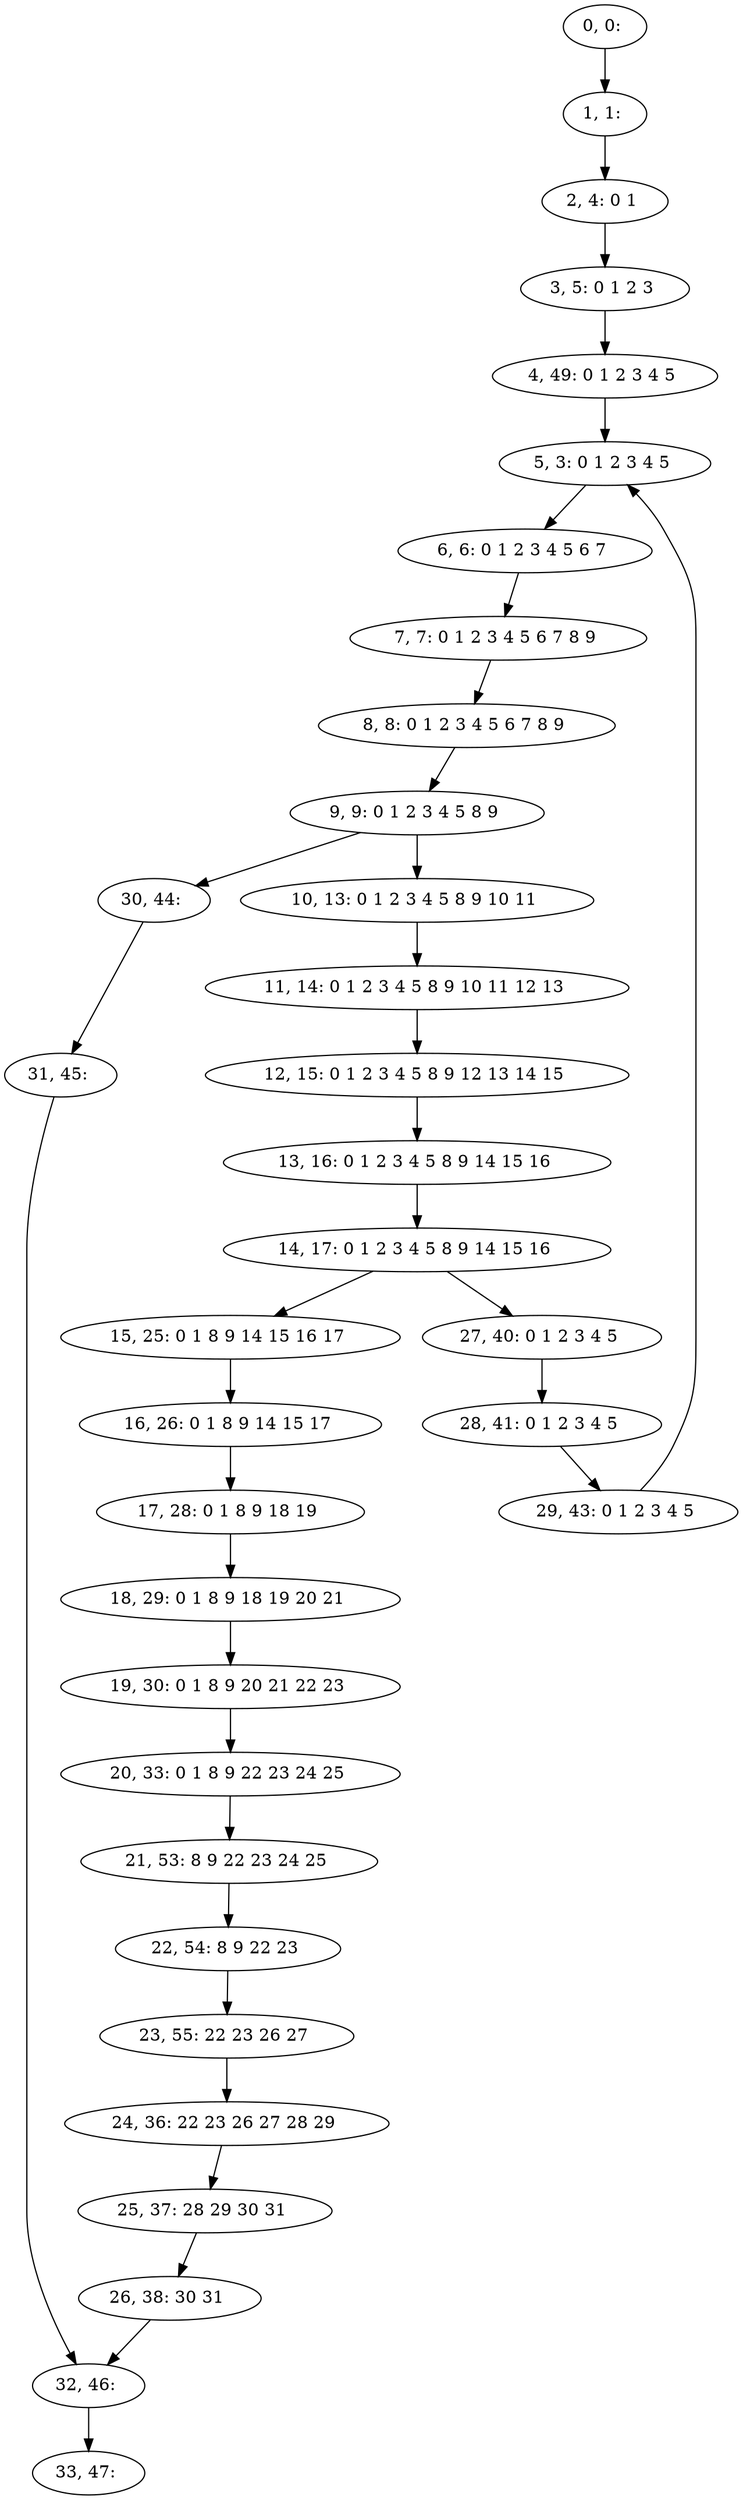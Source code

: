 digraph G {
0[label="0, 0: "];
1[label="1, 1: "];
2[label="2, 4: 0 1 "];
3[label="3, 5: 0 1 2 3 "];
4[label="4, 49: 0 1 2 3 4 5 "];
5[label="5, 3: 0 1 2 3 4 5 "];
6[label="6, 6: 0 1 2 3 4 5 6 7 "];
7[label="7, 7: 0 1 2 3 4 5 6 7 8 9 "];
8[label="8, 8: 0 1 2 3 4 5 6 7 8 9 "];
9[label="9, 9: 0 1 2 3 4 5 8 9 "];
10[label="10, 13: 0 1 2 3 4 5 8 9 10 11 "];
11[label="11, 14: 0 1 2 3 4 5 8 9 10 11 12 13 "];
12[label="12, 15: 0 1 2 3 4 5 8 9 12 13 14 15 "];
13[label="13, 16: 0 1 2 3 4 5 8 9 14 15 16 "];
14[label="14, 17: 0 1 2 3 4 5 8 9 14 15 16 "];
15[label="15, 25: 0 1 8 9 14 15 16 17 "];
16[label="16, 26: 0 1 8 9 14 15 17 "];
17[label="17, 28: 0 1 8 9 18 19 "];
18[label="18, 29: 0 1 8 9 18 19 20 21 "];
19[label="19, 30: 0 1 8 9 20 21 22 23 "];
20[label="20, 33: 0 1 8 9 22 23 24 25 "];
21[label="21, 53: 8 9 22 23 24 25 "];
22[label="22, 54: 8 9 22 23 "];
23[label="23, 55: 22 23 26 27 "];
24[label="24, 36: 22 23 26 27 28 29 "];
25[label="25, 37: 28 29 30 31 "];
26[label="26, 38: 30 31 "];
27[label="27, 40: 0 1 2 3 4 5 "];
28[label="28, 41: 0 1 2 3 4 5 "];
29[label="29, 43: 0 1 2 3 4 5 "];
30[label="30, 44: "];
31[label="31, 45: "];
32[label="32, 46: "];
33[label="33, 47: "];
0->1 ;
1->2 ;
2->3 ;
3->4 ;
4->5 ;
5->6 ;
6->7 ;
7->8 ;
8->9 ;
9->10 ;
9->30 ;
10->11 ;
11->12 ;
12->13 ;
13->14 ;
14->15 ;
14->27 ;
15->16 ;
16->17 ;
17->18 ;
18->19 ;
19->20 ;
20->21 ;
21->22 ;
22->23 ;
23->24 ;
24->25 ;
25->26 ;
26->32 ;
27->28 ;
28->29 ;
29->5 ;
30->31 ;
31->32 ;
32->33 ;
}
